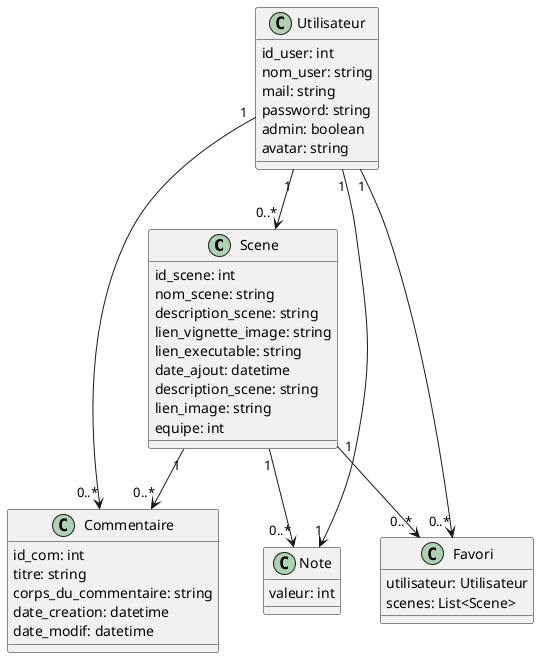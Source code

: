 @startuml


class Scene {
  id_scene: int
  nom_scene: string
  description_scene: string
  lien_vignette_image: string
  lien_executable: string
  date_ajout: datetime
  description_scene: string
  lien_image: string
  equipe: int
}

class Utilisateur {
  id_user: int
  nom_user: string
  mail: string
  password: string
  admin: boolean
  avatar: string
}

class Commentaire {
  id_com: int
  titre: string
  corps_du_commentaire: string
  date_creation: datetime
  date_modif: datetime
}

class Note{
   valeur: int
}

class Favori {
  utilisateur: Utilisateur
  scenes: List<Scene>
}

Utilisateur "1" --> "0..*" Scene
Utilisateur "1" --> "0..*" Commentaire
Utilisateur "1" --> "1" Note
Utilisateur "1" --> "0..*" Favori

Scene "1" --> "0..*" Commentaire
Scene "1" --> "0..*" Favori
Scene "1" --> "0..*" Note

@enduml
